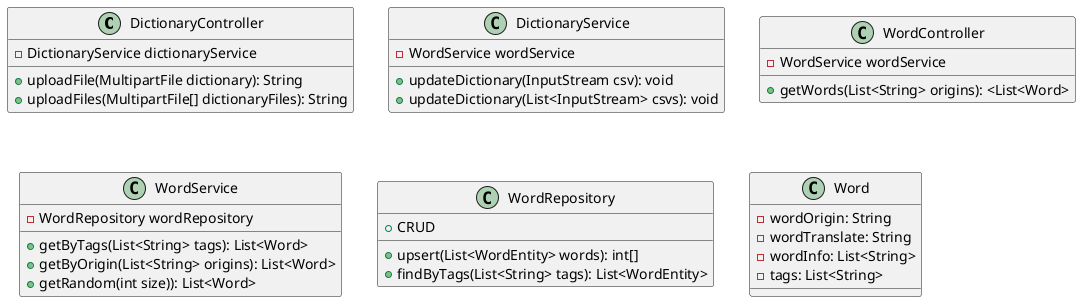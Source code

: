 @startuml
class DictionaryController {
  - DictionaryService dictionaryService

  + uploadFile(MultipartFile dictionary): String
  + uploadFiles(MultipartFile[] dictionaryFiles): String
}

class DictionaryService {
   - WordService wordService

   + updateDictionary(InputStream csv): void
   + updateDictionary(List<InputStream> csvs): void
}

class WordController {
  - WordService wordService

  + getWords(List<String> origins): <List<Word>
}

class WordService {
   - WordRepository wordRepository

   + getByTags(List<String> tags): List<Word>
   + getByOrigin(List<String> origins): List<Word>
   + getRandom(int size)): List<Word>
}

class WordRepository {
   + CRUD
   + upsert(List<WordEntity> words): int[]
   + findByTags(List<String> tags): List<WordEntity>
}

class Word {
    - wordOrigin: String
    - wordTranslate: String
    - wordInfo: List<String>
    - tags: List<String>
}

@enduml

